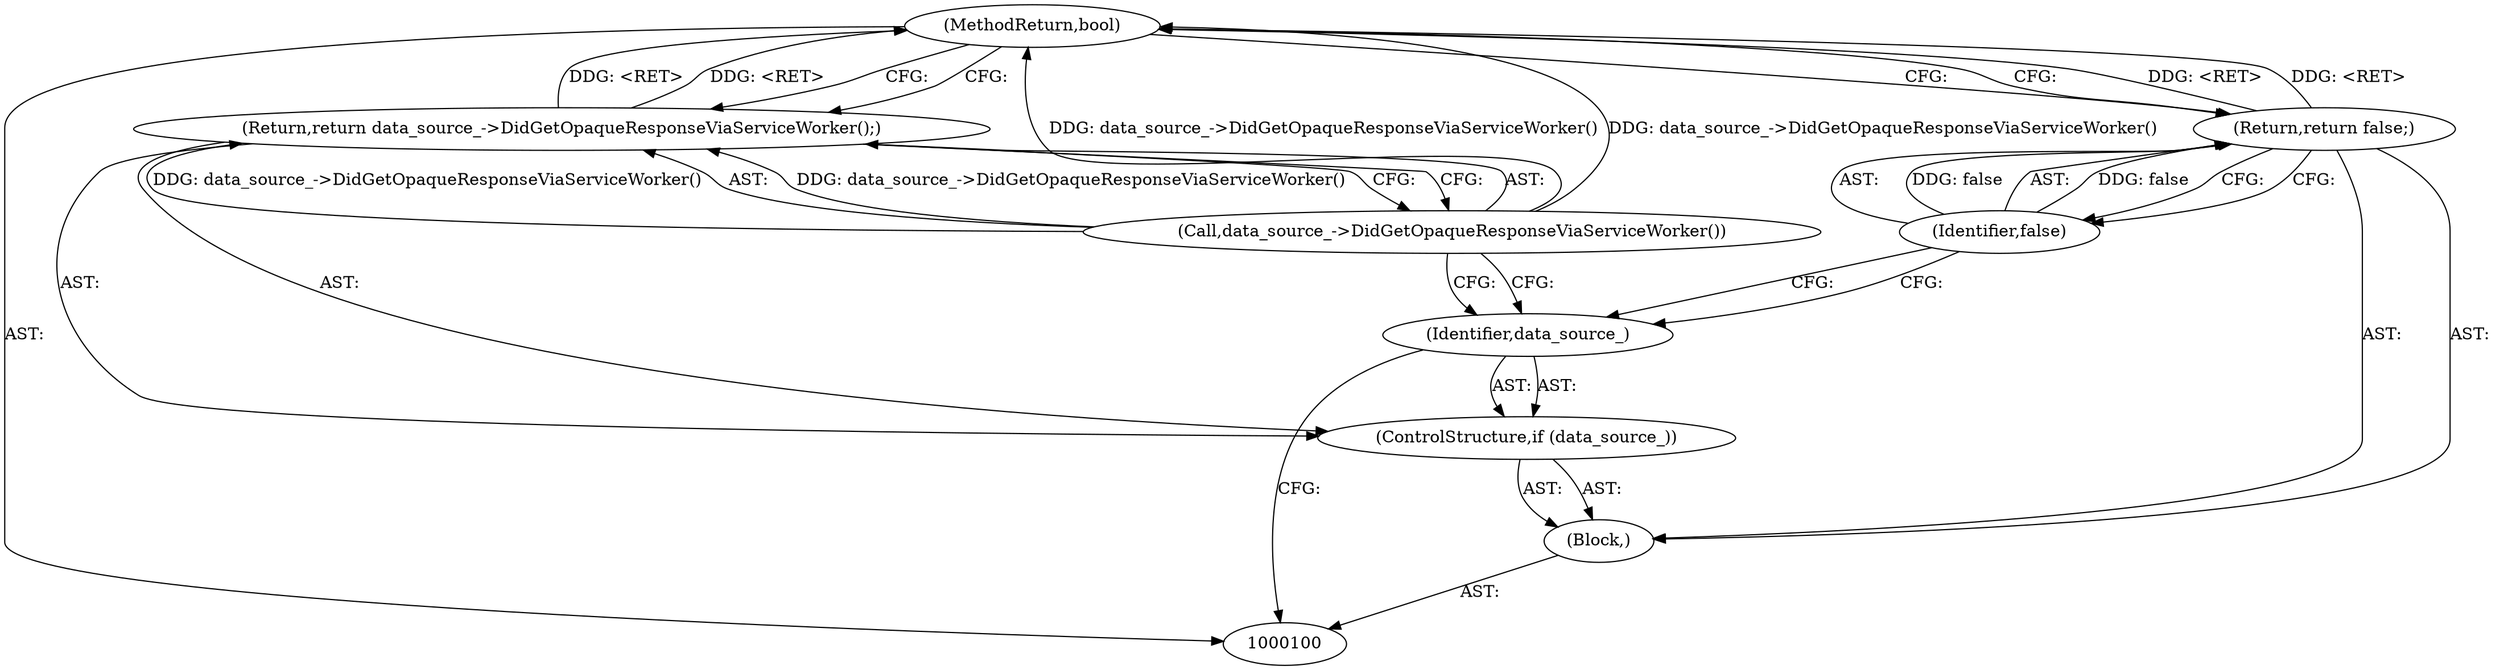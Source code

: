 digraph "1_Chrome_a9cbaa7a40e2b2723cfc2f266c42f4980038a949_9" {
"1000108" [label="(MethodReturn,bool)"];
"1000101" [label="(Block,)"];
"1000102" [label="(ControlStructure,if (data_source_))"];
"1000103" [label="(Identifier,data_source_)"];
"1000105" [label="(Call,data_source_->DidGetOpaqueResponseViaServiceWorker())"];
"1000104" [label="(Return,return data_source_->DidGetOpaqueResponseViaServiceWorker();)"];
"1000106" [label="(Return,return false;)"];
"1000107" [label="(Identifier,false)"];
"1000108" -> "1000100"  [label="AST: "];
"1000108" -> "1000104"  [label="CFG: "];
"1000108" -> "1000106"  [label="CFG: "];
"1000105" -> "1000108"  [label="DDG: data_source_->DidGetOpaqueResponseViaServiceWorker()"];
"1000106" -> "1000108"  [label="DDG: <RET>"];
"1000104" -> "1000108"  [label="DDG: <RET>"];
"1000101" -> "1000100"  [label="AST: "];
"1000102" -> "1000101"  [label="AST: "];
"1000106" -> "1000101"  [label="AST: "];
"1000102" -> "1000101"  [label="AST: "];
"1000103" -> "1000102"  [label="AST: "];
"1000104" -> "1000102"  [label="AST: "];
"1000103" -> "1000102"  [label="AST: "];
"1000103" -> "1000100"  [label="CFG: "];
"1000105" -> "1000103"  [label="CFG: "];
"1000107" -> "1000103"  [label="CFG: "];
"1000105" -> "1000104"  [label="AST: "];
"1000105" -> "1000103"  [label="CFG: "];
"1000104" -> "1000105"  [label="CFG: "];
"1000105" -> "1000108"  [label="DDG: data_source_->DidGetOpaqueResponseViaServiceWorker()"];
"1000105" -> "1000104"  [label="DDG: data_source_->DidGetOpaqueResponseViaServiceWorker()"];
"1000104" -> "1000102"  [label="AST: "];
"1000104" -> "1000105"  [label="CFG: "];
"1000105" -> "1000104"  [label="AST: "];
"1000108" -> "1000104"  [label="CFG: "];
"1000104" -> "1000108"  [label="DDG: <RET>"];
"1000105" -> "1000104"  [label="DDG: data_source_->DidGetOpaqueResponseViaServiceWorker()"];
"1000106" -> "1000101"  [label="AST: "];
"1000106" -> "1000107"  [label="CFG: "];
"1000107" -> "1000106"  [label="AST: "];
"1000108" -> "1000106"  [label="CFG: "];
"1000106" -> "1000108"  [label="DDG: <RET>"];
"1000107" -> "1000106"  [label="DDG: false"];
"1000107" -> "1000106"  [label="AST: "];
"1000107" -> "1000103"  [label="CFG: "];
"1000106" -> "1000107"  [label="CFG: "];
"1000107" -> "1000106"  [label="DDG: false"];
}
